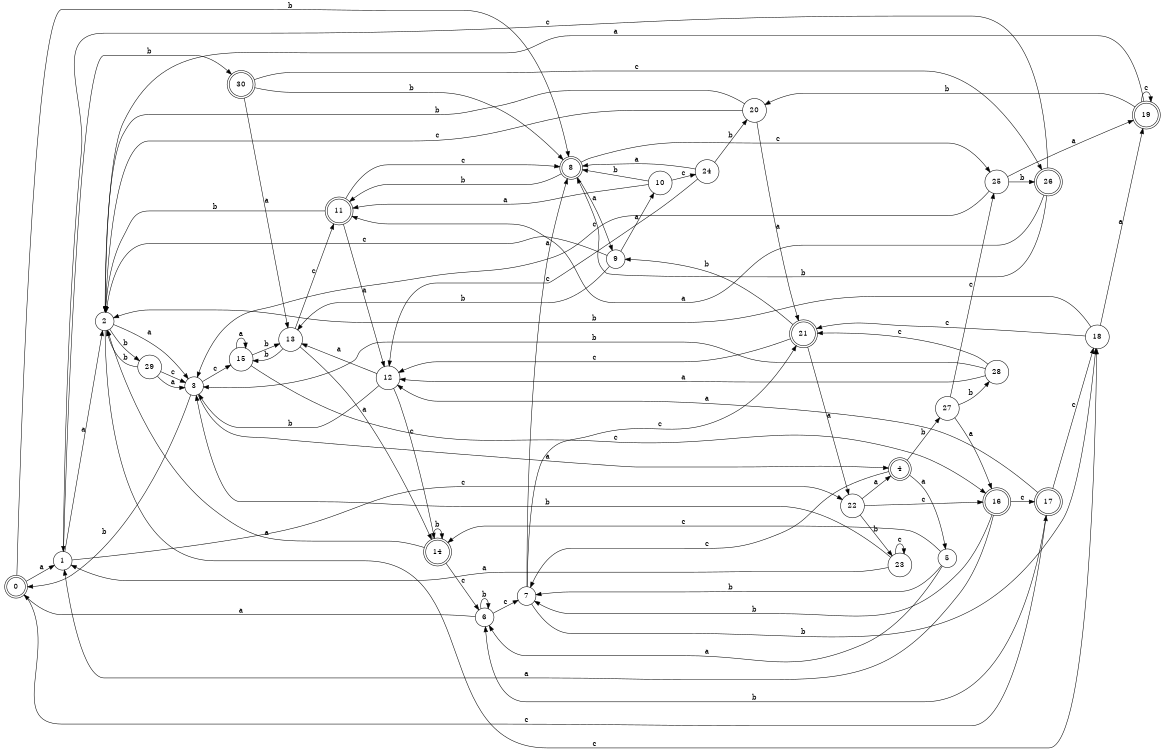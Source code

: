digraph n25_6 {
__start0 [label="" shape="none"];

rankdir=LR;
size="8,5";

s0 [style="rounded,filled", color="black", fillcolor="white" shape="doublecircle", label="0"];
s1 [style="filled", color="black", fillcolor="white" shape="circle", label="1"];
s2 [style="filled", color="black", fillcolor="white" shape="circle", label="2"];
s3 [style="filled", color="black", fillcolor="white" shape="circle", label="3"];
s4 [style="rounded,filled", color="black", fillcolor="white" shape="doublecircle", label="4"];
s5 [style="filled", color="black", fillcolor="white" shape="circle", label="5"];
s6 [style="filled", color="black", fillcolor="white" shape="circle", label="6"];
s7 [style="filled", color="black", fillcolor="white" shape="circle", label="7"];
s8 [style="rounded,filled", color="black", fillcolor="white" shape="doublecircle", label="8"];
s9 [style="filled", color="black", fillcolor="white" shape="circle", label="9"];
s10 [style="filled", color="black", fillcolor="white" shape="circle", label="10"];
s11 [style="rounded,filled", color="black", fillcolor="white" shape="doublecircle", label="11"];
s12 [style="filled", color="black", fillcolor="white" shape="circle", label="12"];
s13 [style="filled", color="black", fillcolor="white" shape="circle", label="13"];
s14 [style="rounded,filled", color="black", fillcolor="white" shape="doublecircle", label="14"];
s15 [style="filled", color="black", fillcolor="white" shape="circle", label="15"];
s16 [style="rounded,filled", color="black", fillcolor="white" shape="doublecircle", label="16"];
s17 [style="rounded,filled", color="black", fillcolor="white" shape="doublecircle", label="17"];
s18 [style="filled", color="black", fillcolor="white" shape="circle", label="18"];
s19 [style="rounded,filled", color="black", fillcolor="white" shape="doublecircle", label="19"];
s20 [style="filled", color="black", fillcolor="white" shape="circle", label="20"];
s21 [style="rounded,filled", color="black", fillcolor="white" shape="doublecircle", label="21"];
s22 [style="filled", color="black", fillcolor="white" shape="circle", label="22"];
s23 [style="filled", color="black", fillcolor="white" shape="circle", label="23"];
s24 [style="filled", color="black", fillcolor="white" shape="circle", label="24"];
s25 [style="filled", color="black", fillcolor="white" shape="circle", label="25"];
s26 [style="rounded,filled", color="black", fillcolor="white" shape="doublecircle", label="26"];
s27 [style="filled", color="black", fillcolor="white" shape="circle", label="27"];
s28 [style="filled", color="black", fillcolor="white" shape="circle", label="28"];
s29 [style="filled", color="black", fillcolor="white" shape="circle", label="29"];
s30 [style="rounded,filled", color="black", fillcolor="white" shape="doublecircle", label="30"];
s0 -> s1 [label="a"];
s0 -> s8 [label="b"];
s0 -> s17 [label="c"];
s1 -> s2 [label="a"];
s1 -> s30 [label="b"];
s1 -> s22 [label="c"];
s2 -> s3 [label="a"];
s2 -> s29 [label="b"];
s2 -> s18 [label="c"];
s3 -> s4 [label="a"];
s3 -> s0 [label="b"];
s3 -> s15 [label="c"];
s4 -> s5 [label="a"];
s4 -> s27 [label="b"];
s4 -> s7 [label="c"];
s5 -> s6 [label="a"];
s5 -> s7 [label="b"];
s5 -> s14 [label="c"];
s6 -> s0 [label="a"];
s6 -> s6 [label="b"];
s6 -> s7 [label="c"];
s7 -> s8 [label="a"];
s7 -> s18 [label="b"];
s7 -> s21 [label="c"];
s8 -> s9 [label="a"];
s8 -> s11 [label="b"];
s8 -> s25 [label="c"];
s9 -> s10 [label="a"];
s9 -> s13 [label="b"];
s9 -> s2 [label="c"];
s10 -> s11 [label="a"];
s10 -> s8 [label="b"];
s10 -> s24 [label="c"];
s11 -> s12 [label="a"];
s11 -> s2 [label="b"];
s11 -> s8 [label="c"];
s12 -> s13 [label="a"];
s12 -> s3 [label="b"];
s12 -> s14 [label="c"];
s13 -> s14 [label="a"];
s13 -> s15 [label="b"];
s13 -> s11 [label="c"];
s14 -> s2 [label="a"];
s14 -> s14 [label="b"];
s14 -> s6 [label="c"];
s15 -> s15 [label="a"];
s15 -> s13 [label="b"];
s15 -> s16 [label="c"];
s16 -> s1 [label="a"];
s16 -> s7 [label="b"];
s16 -> s17 [label="c"];
s17 -> s12 [label="a"];
s17 -> s6 [label="b"];
s17 -> s18 [label="c"];
s18 -> s19 [label="a"];
s18 -> s2 [label="b"];
s18 -> s21 [label="c"];
s19 -> s2 [label="a"];
s19 -> s20 [label="b"];
s19 -> s19 [label="c"];
s20 -> s21 [label="a"];
s20 -> s2 [label="b"];
s20 -> s2 [label="c"];
s21 -> s22 [label="a"];
s21 -> s9 [label="b"];
s21 -> s12 [label="c"];
s22 -> s4 [label="a"];
s22 -> s23 [label="b"];
s22 -> s16 [label="c"];
s23 -> s1 [label="a"];
s23 -> s3 [label="b"];
s23 -> s23 [label="c"];
s24 -> s8 [label="a"];
s24 -> s20 [label="b"];
s24 -> s12 [label="c"];
s25 -> s19 [label="a"];
s25 -> s26 [label="b"];
s25 -> s3 [label="c"];
s26 -> s11 [label="a"];
s26 -> s8 [label="b"];
s26 -> s1 [label="c"];
s27 -> s16 [label="a"];
s27 -> s28 [label="b"];
s27 -> s25 [label="c"];
s28 -> s12 [label="a"];
s28 -> s3 [label="b"];
s28 -> s21 [label="c"];
s29 -> s3 [label="a"];
s29 -> s2 [label="b"];
s29 -> s3 [label="c"];
s30 -> s13 [label="a"];
s30 -> s8 [label="b"];
s30 -> s26 [label="c"];

}
